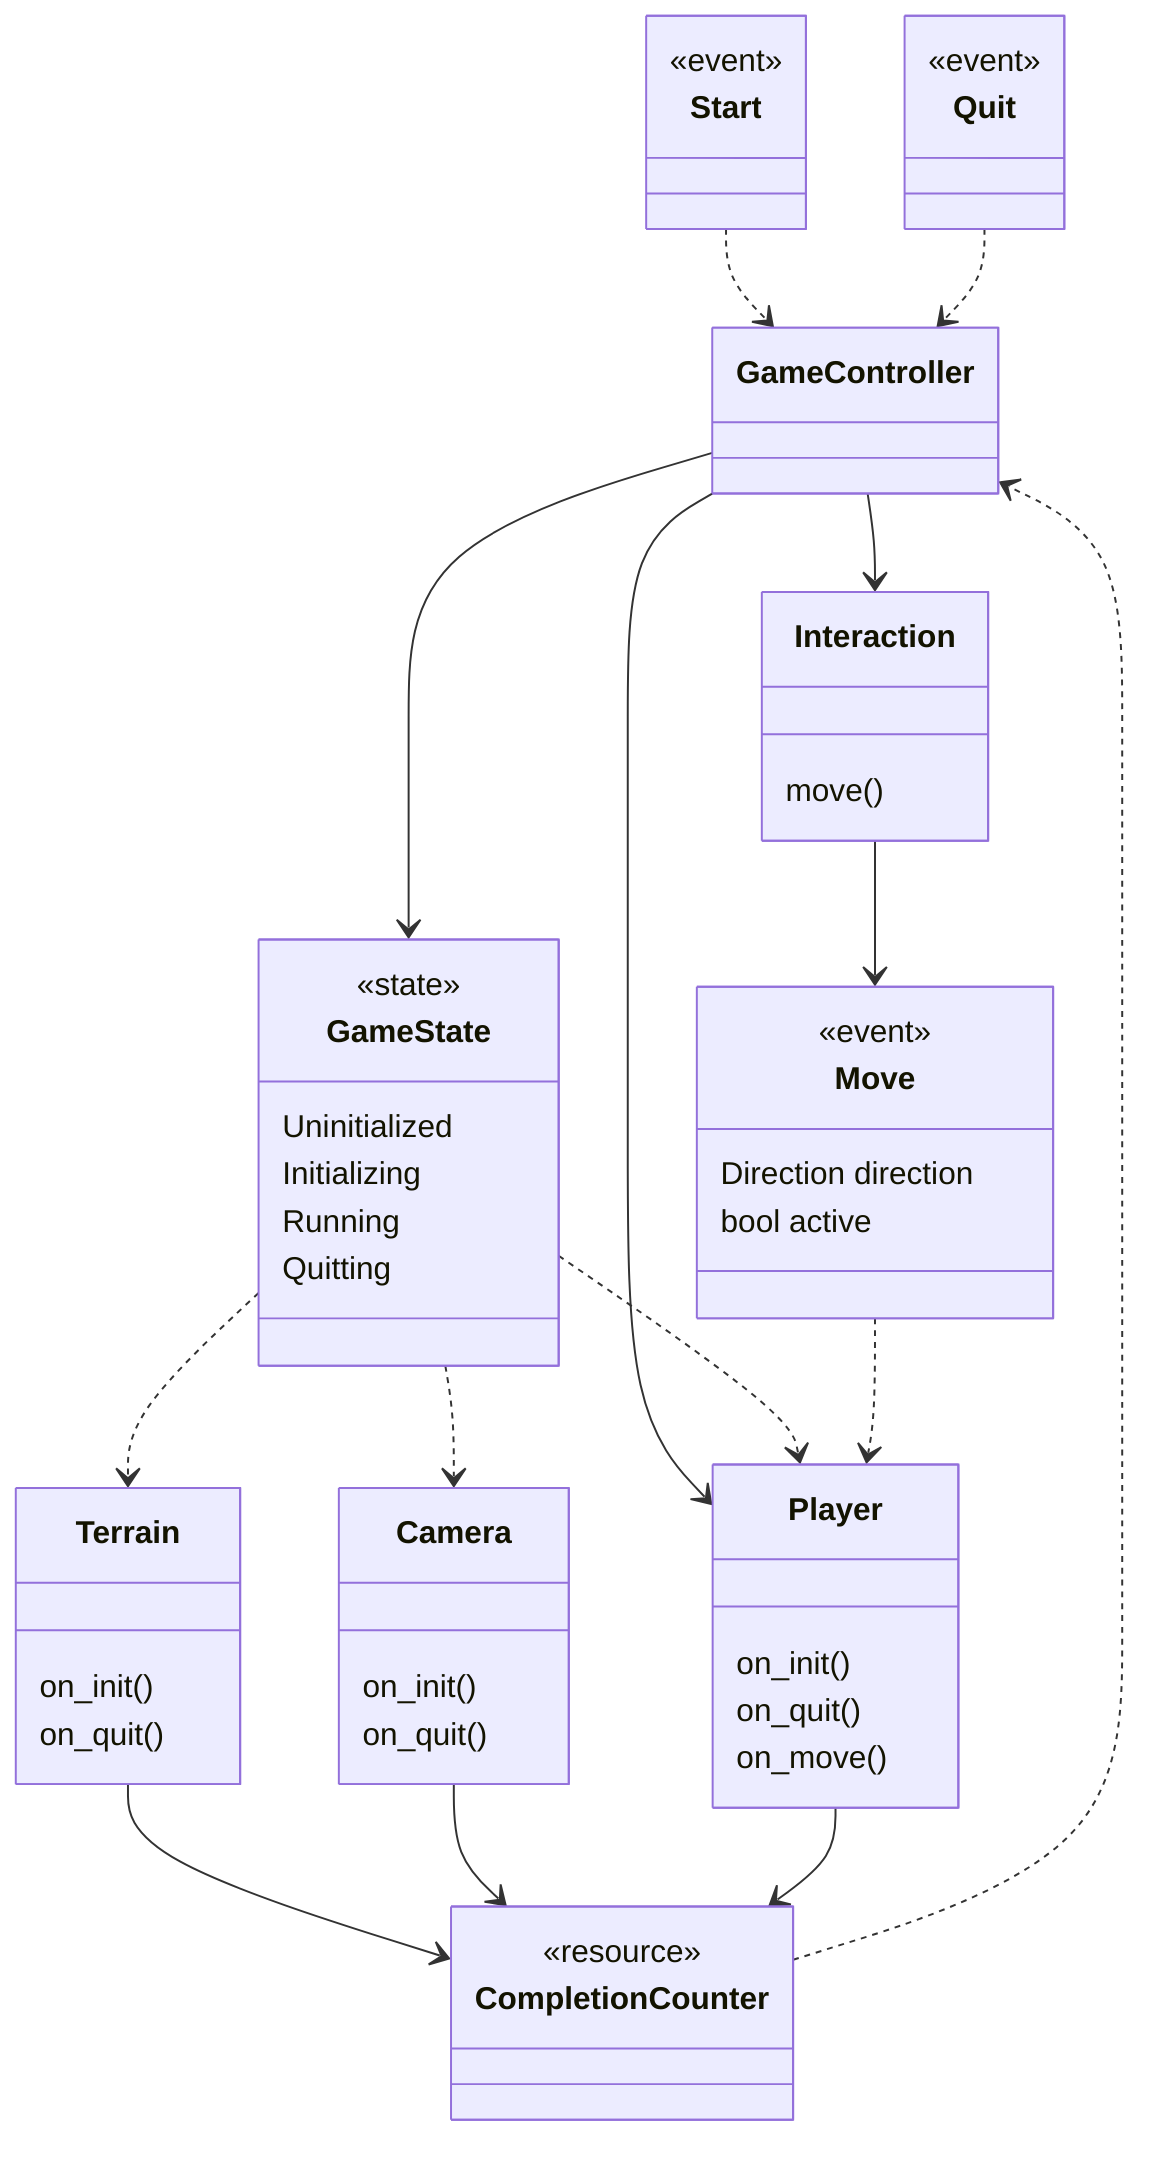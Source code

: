 %% Mermaid class diagram
classDiagram
    class GameController{
    }
    class Terrain {
        on_init()
        on_quit()
    }
    class Camera {
        on_init()
        on_quit()
    }
    class Player {
        on_init()
        on_quit()
        on_move()
    }
    class Interaction {
        move()
    }
    class GameState {
        <<state>>
        Uninitialized
        Initializing
        Running
        Quitting
    }
    class Move {
        <<event>>
        Direction direction
        bool active
    }
    class CompletionCounter {
        <<resource>>
    }
    class Start {
        <<event>>
    }
    class Quit {
        <<event>>
    }
    GameController --> Interaction
    GameController --> GameState
    GameController --> Player
    GameState ..> Terrain
    GameState ..> Camera
    GameState ..> Player
    Interaction --> Move
    Move ..> Player
    Terrain --> CompletionCounter
    Camera --> CompletionCounter
    Player --> CompletionCounter
    CompletionCounter ..> GameController
    Start ..> GameController
    Quit ..> GameController